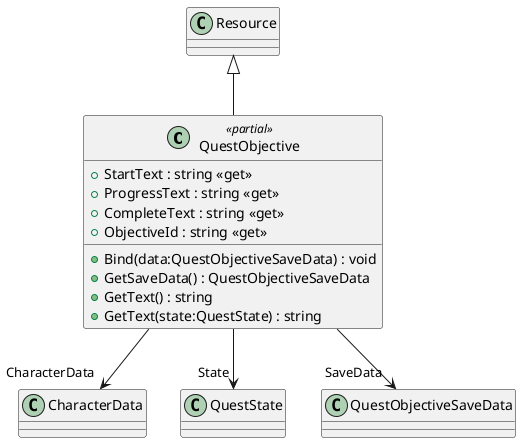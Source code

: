 @startuml
class QuestObjective <<partial>> {
    + StartText : string <<get>>
    + ProgressText : string <<get>>
    + CompleteText : string <<get>>
    + ObjectiveId : string <<get>>
    + Bind(data:QuestObjectiveSaveData) : void
    + GetSaveData() : QuestObjectiveSaveData
    + GetText() : string
    + GetText(state:QuestState) : string
}
Resource <|-- QuestObjective
QuestObjective --> "CharacterData" CharacterData
QuestObjective --> "State" QuestState
QuestObjective --> "SaveData" QuestObjectiveSaveData
@enduml
